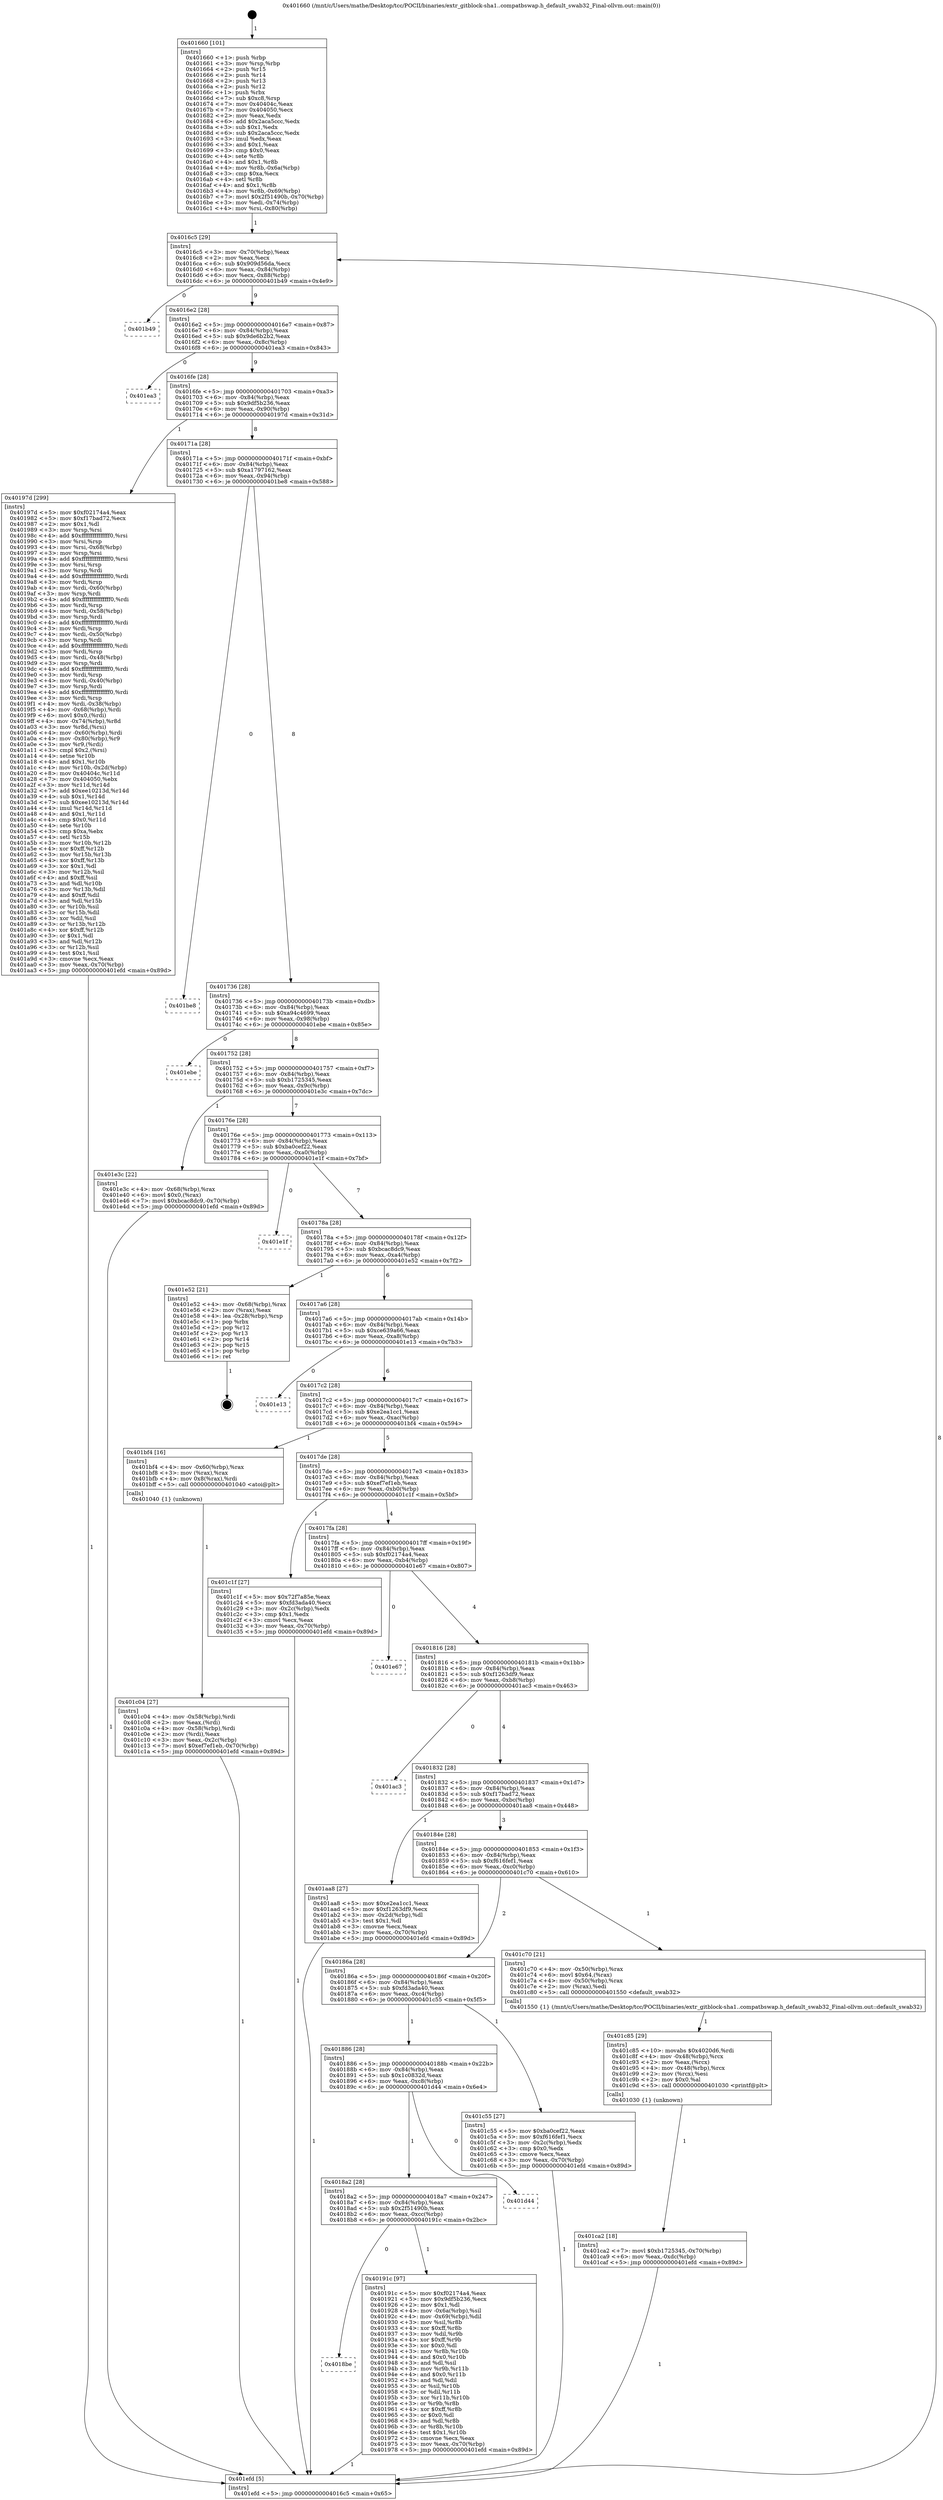 digraph "0x401660" {
  label = "0x401660 (/mnt/c/Users/mathe/Desktop/tcc/POCII/binaries/extr_gitblock-sha1..compatbswap.h_default_swab32_Final-ollvm.out::main(0))"
  labelloc = "t"
  node[shape=record]

  Entry [label="",width=0.3,height=0.3,shape=circle,fillcolor=black,style=filled]
  "0x4016c5" [label="{
     0x4016c5 [29]\l
     | [instrs]\l
     &nbsp;&nbsp;0x4016c5 \<+3\>: mov -0x70(%rbp),%eax\l
     &nbsp;&nbsp;0x4016c8 \<+2\>: mov %eax,%ecx\l
     &nbsp;&nbsp;0x4016ca \<+6\>: sub $0x909d56da,%ecx\l
     &nbsp;&nbsp;0x4016d0 \<+6\>: mov %eax,-0x84(%rbp)\l
     &nbsp;&nbsp;0x4016d6 \<+6\>: mov %ecx,-0x88(%rbp)\l
     &nbsp;&nbsp;0x4016dc \<+6\>: je 0000000000401b49 \<main+0x4e9\>\l
  }"]
  "0x401b49" [label="{
     0x401b49\l
  }", style=dashed]
  "0x4016e2" [label="{
     0x4016e2 [28]\l
     | [instrs]\l
     &nbsp;&nbsp;0x4016e2 \<+5\>: jmp 00000000004016e7 \<main+0x87\>\l
     &nbsp;&nbsp;0x4016e7 \<+6\>: mov -0x84(%rbp),%eax\l
     &nbsp;&nbsp;0x4016ed \<+5\>: sub $0x9de6b2b2,%eax\l
     &nbsp;&nbsp;0x4016f2 \<+6\>: mov %eax,-0x8c(%rbp)\l
     &nbsp;&nbsp;0x4016f8 \<+6\>: je 0000000000401ea3 \<main+0x843\>\l
  }"]
  Exit [label="",width=0.3,height=0.3,shape=circle,fillcolor=black,style=filled,peripheries=2]
  "0x401ea3" [label="{
     0x401ea3\l
  }", style=dashed]
  "0x4016fe" [label="{
     0x4016fe [28]\l
     | [instrs]\l
     &nbsp;&nbsp;0x4016fe \<+5\>: jmp 0000000000401703 \<main+0xa3\>\l
     &nbsp;&nbsp;0x401703 \<+6\>: mov -0x84(%rbp),%eax\l
     &nbsp;&nbsp;0x401709 \<+5\>: sub $0x9df5b236,%eax\l
     &nbsp;&nbsp;0x40170e \<+6\>: mov %eax,-0x90(%rbp)\l
     &nbsp;&nbsp;0x401714 \<+6\>: je 000000000040197d \<main+0x31d\>\l
  }"]
  "0x401ca2" [label="{
     0x401ca2 [18]\l
     | [instrs]\l
     &nbsp;&nbsp;0x401ca2 \<+7\>: movl $0xb1725345,-0x70(%rbp)\l
     &nbsp;&nbsp;0x401ca9 \<+6\>: mov %eax,-0xdc(%rbp)\l
     &nbsp;&nbsp;0x401caf \<+5\>: jmp 0000000000401efd \<main+0x89d\>\l
  }"]
  "0x40197d" [label="{
     0x40197d [299]\l
     | [instrs]\l
     &nbsp;&nbsp;0x40197d \<+5\>: mov $0xf02174a4,%eax\l
     &nbsp;&nbsp;0x401982 \<+5\>: mov $0xf17bad72,%ecx\l
     &nbsp;&nbsp;0x401987 \<+2\>: mov $0x1,%dl\l
     &nbsp;&nbsp;0x401989 \<+3\>: mov %rsp,%rsi\l
     &nbsp;&nbsp;0x40198c \<+4\>: add $0xfffffffffffffff0,%rsi\l
     &nbsp;&nbsp;0x401990 \<+3\>: mov %rsi,%rsp\l
     &nbsp;&nbsp;0x401993 \<+4\>: mov %rsi,-0x68(%rbp)\l
     &nbsp;&nbsp;0x401997 \<+3\>: mov %rsp,%rsi\l
     &nbsp;&nbsp;0x40199a \<+4\>: add $0xfffffffffffffff0,%rsi\l
     &nbsp;&nbsp;0x40199e \<+3\>: mov %rsi,%rsp\l
     &nbsp;&nbsp;0x4019a1 \<+3\>: mov %rsp,%rdi\l
     &nbsp;&nbsp;0x4019a4 \<+4\>: add $0xfffffffffffffff0,%rdi\l
     &nbsp;&nbsp;0x4019a8 \<+3\>: mov %rdi,%rsp\l
     &nbsp;&nbsp;0x4019ab \<+4\>: mov %rdi,-0x60(%rbp)\l
     &nbsp;&nbsp;0x4019af \<+3\>: mov %rsp,%rdi\l
     &nbsp;&nbsp;0x4019b2 \<+4\>: add $0xfffffffffffffff0,%rdi\l
     &nbsp;&nbsp;0x4019b6 \<+3\>: mov %rdi,%rsp\l
     &nbsp;&nbsp;0x4019b9 \<+4\>: mov %rdi,-0x58(%rbp)\l
     &nbsp;&nbsp;0x4019bd \<+3\>: mov %rsp,%rdi\l
     &nbsp;&nbsp;0x4019c0 \<+4\>: add $0xfffffffffffffff0,%rdi\l
     &nbsp;&nbsp;0x4019c4 \<+3\>: mov %rdi,%rsp\l
     &nbsp;&nbsp;0x4019c7 \<+4\>: mov %rdi,-0x50(%rbp)\l
     &nbsp;&nbsp;0x4019cb \<+3\>: mov %rsp,%rdi\l
     &nbsp;&nbsp;0x4019ce \<+4\>: add $0xfffffffffffffff0,%rdi\l
     &nbsp;&nbsp;0x4019d2 \<+3\>: mov %rdi,%rsp\l
     &nbsp;&nbsp;0x4019d5 \<+4\>: mov %rdi,-0x48(%rbp)\l
     &nbsp;&nbsp;0x4019d9 \<+3\>: mov %rsp,%rdi\l
     &nbsp;&nbsp;0x4019dc \<+4\>: add $0xfffffffffffffff0,%rdi\l
     &nbsp;&nbsp;0x4019e0 \<+3\>: mov %rdi,%rsp\l
     &nbsp;&nbsp;0x4019e3 \<+4\>: mov %rdi,-0x40(%rbp)\l
     &nbsp;&nbsp;0x4019e7 \<+3\>: mov %rsp,%rdi\l
     &nbsp;&nbsp;0x4019ea \<+4\>: add $0xfffffffffffffff0,%rdi\l
     &nbsp;&nbsp;0x4019ee \<+3\>: mov %rdi,%rsp\l
     &nbsp;&nbsp;0x4019f1 \<+4\>: mov %rdi,-0x38(%rbp)\l
     &nbsp;&nbsp;0x4019f5 \<+4\>: mov -0x68(%rbp),%rdi\l
     &nbsp;&nbsp;0x4019f9 \<+6\>: movl $0x0,(%rdi)\l
     &nbsp;&nbsp;0x4019ff \<+4\>: mov -0x74(%rbp),%r8d\l
     &nbsp;&nbsp;0x401a03 \<+3\>: mov %r8d,(%rsi)\l
     &nbsp;&nbsp;0x401a06 \<+4\>: mov -0x60(%rbp),%rdi\l
     &nbsp;&nbsp;0x401a0a \<+4\>: mov -0x80(%rbp),%r9\l
     &nbsp;&nbsp;0x401a0e \<+3\>: mov %r9,(%rdi)\l
     &nbsp;&nbsp;0x401a11 \<+3\>: cmpl $0x2,(%rsi)\l
     &nbsp;&nbsp;0x401a14 \<+4\>: setne %r10b\l
     &nbsp;&nbsp;0x401a18 \<+4\>: and $0x1,%r10b\l
     &nbsp;&nbsp;0x401a1c \<+4\>: mov %r10b,-0x2d(%rbp)\l
     &nbsp;&nbsp;0x401a20 \<+8\>: mov 0x40404c,%r11d\l
     &nbsp;&nbsp;0x401a28 \<+7\>: mov 0x404050,%ebx\l
     &nbsp;&nbsp;0x401a2f \<+3\>: mov %r11d,%r14d\l
     &nbsp;&nbsp;0x401a32 \<+7\>: add $0xee10213d,%r14d\l
     &nbsp;&nbsp;0x401a39 \<+4\>: sub $0x1,%r14d\l
     &nbsp;&nbsp;0x401a3d \<+7\>: sub $0xee10213d,%r14d\l
     &nbsp;&nbsp;0x401a44 \<+4\>: imul %r14d,%r11d\l
     &nbsp;&nbsp;0x401a48 \<+4\>: and $0x1,%r11d\l
     &nbsp;&nbsp;0x401a4c \<+4\>: cmp $0x0,%r11d\l
     &nbsp;&nbsp;0x401a50 \<+4\>: sete %r10b\l
     &nbsp;&nbsp;0x401a54 \<+3\>: cmp $0xa,%ebx\l
     &nbsp;&nbsp;0x401a57 \<+4\>: setl %r15b\l
     &nbsp;&nbsp;0x401a5b \<+3\>: mov %r10b,%r12b\l
     &nbsp;&nbsp;0x401a5e \<+4\>: xor $0xff,%r12b\l
     &nbsp;&nbsp;0x401a62 \<+3\>: mov %r15b,%r13b\l
     &nbsp;&nbsp;0x401a65 \<+4\>: xor $0xff,%r13b\l
     &nbsp;&nbsp;0x401a69 \<+3\>: xor $0x1,%dl\l
     &nbsp;&nbsp;0x401a6c \<+3\>: mov %r12b,%sil\l
     &nbsp;&nbsp;0x401a6f \<+4\>: and $0xff,%sil\l
     &nbsp;&nbsp;0x401a73 \<+3\>: and %dl,%r10b\l
     &nbsp;&nbsp;0x401a76 \<+3\>: mov %r13b,%dil\l
     &nbsp;&nbsp;0x401a79 \<+4\>: and $0xff,%dil\l
     &nbsp;&nbsp;0x401a7d \<+3\>: and %dl,%r15b\l
     &nbsp;&nbsp;0x401a80 \<+3\>: or %r10b,%sil\l
     &nbsp;&nbsp;0x401a83 \<+3\>: or %r15b,%dil\l
     &nbsp;&nbsp;0x401a86 \<+3\>: xor %dil,%sil\l
     &nbsp;&nbsp;0x401a89 \<+3\>: or %r13b,%r12b\l
     &nbsp;&nbsp;0x401a8c \<+4\>: xor $0xff,%r12b\l
     &nbsp;&nbsp;0x401a90 \<+3\>: or $0x1,%dl\l
     &nbsp;&nbsp;0x401a93 \<+3\>: and %dl,%r12b\l
     &nbsp;&nbsp;0x401a96 \<+3\>: or %r12b,%sil\l
     &nbsp;&nbsp;0x401a99 \<+4\>: test $0x1,%sil\l
     &nbsp;&nbsp;0x401a9d \<+3\>: cmovne %ecx,%eax\l
     &nbsp;&nbsp;0x401aa0 \<+3\>: mov %eax,-0x70(%rbp)\l
     &nbsp;&nbsp;0x401aa3 \<+5\>: jmp 0000000000401efd \<main+0x89d\>\l
  }"]
  "0x40171a" [label="{
     0x40171a [28]\l
     | [instrs]\l
     &nbsp;&nbsp;0x40171a \<+5\>: jmp 000000000040171f \<main+0xbf\>\l
     &nbsp;&nbsp;0x40171f \<+6\>: mov -0x84(%rbp),%eax\l
     &nbsp;&nbsp;0x401725 \<+5\>: sub $0xa1797162,%eax\l
     &nbsp;&nbsp;0x40172a \<+6\>: mov %eax,-0x94(%rbp)\l
     &nbsp;&nbsp;0x401730 \<+6\>: je 0000000000401be8 \<main+0x588\>\l
  }"]
  "0x401c85" [label="{
     0x401c85 [29]\l
     | [instrs]\l
     &nbsp;&nbsp;0x401c85 \<+10\>: movabs $0x4020d6,%rdi\l
     &nbsp;&nbsp;0x401c8f \<+4\>: mov -0x48(%rbp),%rcx\l
     &nbsp;&nbsp;0x401c93 \<+2\>: mov %eax,(%rcx)\l
     &nbsp;&nbsp;0x401c95 \<+4\>: mov -0x48(%rbp),%rcx\l
     &nbsp;&nbsp;0x401c99 \<+2\>: mov (%rcx),%esi\l
     &nbsp;&nbsp;0x401c9b \<+2\>: mov $0x0,%al\l
     &nbsp;&nbsp;0x401c9d \<+5\>: call 0000000000401030 \<printf@plt\>\l
     | [calls]\l
     &nbsp;&nbsp;0x401030 \{1\} (unknown)\l
  }"]
  "0x401be8" [label="{
     0x401be8\l
  }", style=dashed]
  "0x401736" [label="{
     0x401736 [28]\l
     | [instrs]\l
     &nbsp;&nbsp;0x401736 \<+5\>: jmp 000000000040173b \<main+0xdb\>\l
     &nbsp;&nbsp;0x40173b \<+6\>: mov -0x84(%rbp),%eax\l
     &nbsp;&nbsp;0x401741 \<+5\>: sub $0xa94c4699,%eax\l
     &nbsp;&nbsp;0x401746 \<+6\>: mov %eax,-0x98(%rbp)\l
     &nbsp;&nbsp;0x40174c \<+6\>: je 0000000000401ebe \<main+0x85e\>\l
  }"]
  "0x401c04" [label="{
     0x401c04 [27]\l
     | [instrs]\l
     &nbsp;&nbsp;0x401c04 \<+4\>: mov -0x58(%rbp),%rdi\l
     &nbsp;&nbsp;0x401c08 \<+2\>: mov %eax,(%rdi)\l
     &nbsp;&nbsp;0x401c0a \<+4\>: mov -0x58(%rbp),%rdi\l
     &nbsp;&nbsp;0x401c0e \<+2\>: mov (%rdi),%eax\l
     &nbsp;&nbsp;0x401c10 \<+3\>: mov %eax,-0x2c(%rbp)\l
     &nbsp;&nbsp;0x401c13 \<+7\>: movl $0xef7ef1eb,-0x70(%rbp)\l
     &nbsp;&nbsp;0x401c1a \<+5\>: jmp 0000000000401efd \<main+0x89d\>\l
  }"]
  "0x401ebe" [label="{
     0x401ebe\l
  }", style=dashed]
  "0x401752" [label="{
     0x401752 [28]\l
     | [instrs]\l
     &nbsp;&nbsp;0x401752 \<+5\>: jmp 0000000000401757 \<main+0xf7\>\l
     &nbsp;&nbsp;0x401757 \<+6\>: mov -0x84(%rbp),%eax\l
     &nbsp;&nbsp;0x40175d \<+5\>: sub $0xb1725345,%eax\l
     &nbsp;&nbsp;0x401762 \<+6\>: mov %eax,-0x9c(%rbp)\l
     &nbsp;&nbsp;0x401768 \<+6\>: je 0000000000401e3c \<main+0x7dc\>\l
  }"]
  "0x401660" [label="{
     0x401660 [101]\l
     | [instrs]\l
     &nbsp;&nbsp;0x401660 \<+1\>: push %rbp\l
     &nbsp;&nbsp;0x401661 \<+3\>: mov %rsp,%rbp\l
     &nbsp;&nbsp;0x401664 \<+2\>: push %r15\l
     &nbsp;&nbsp;0x401666 \<+2\>: push %r14\l
     &nbsp;&nbsp;0x401668 \<+2\>: push %r13\l
     &nbsp;&nbsp;0x40166a \<+2\>: push %r12\l
     &nbsp;&nbsp;0x40166c \<+1\>: push %rbx\l
     &nbsp;&nbsp;0x40166d \<+7\>: sub $0xc8,%rsp\l
     &nbsp;&nbsp;0x401674 \<+7\>: mov 0x40404c,%eax\l
     &nbsp;&nbsp;0x40167b \<+7\>: mov 0x404050,%ecx\l
     &nbsp;&nbsp;0x401682 \<+2\>: mov %eax,%edx\l
     &nbsp;&nbsp;0x401684 \<+6\>: add $0x2aca5ccc,%edx\l
     &nbsp;&nbsp;0x40168a \<+3\>: sub $0x1,%edx\l
     &nbsp;&nbsp;0x40168d \<+6\>: sub $0x2aca5ccc,%edx\l
     &nbsp;&nbsp;0x401693 \<+3\>: imul %edx,%eax\l
     &nbsp;&nbsp;0x401696 \<+3\>: and $0x1,%eax\l
     &nbsp;&nbsp;0x401699 \<+3\>: cmp $0x0,%eax\l
     &nbsp;&nbsp;0x40169c \<+4\>: sete %r8b\l
     &nbsp;&nbsp;0x4016a0 \<+4\>: and $0x1,%r8b\l
     &nbsp;&nbsp;0x4016a4 \<+4\>: mov %r8b,-0x6a(%rbp)\l
     &nbsp;&nbsp;0x4016a8 \<+3\>: cmp $0xa,%ecx\l
     &nbsp;&nbsp;0x4016ab \<+4\>: setl %r8b\l
     &nbsp;&nbsp;0x4016af \<+4\>: and $0x1,%r8b\l
     &nbsp;&nbsp;0x4016b3 \<+4\>: mov %r8b,-0x69(%rbp)\l
     &nbsp;&nbsp;0x4016b7 \<+7\>: movl $0x2f51490b,-0x70(%rbp)\l
     &nbsp;&nbsp;0x4016be \<+3\>: mov %edi,-0x74(%rbp)\l
     &nbsp;&nbsp;0x4016c1 \<+4\>: mov %rsi,-0x80(%rbp)\l
  }"]
  "0x401e3c" [label="{
     0x401e3c [22]\l
     | [instrs]\l
     &nbsp;&nbsp;0x401e3c \<+4\>: mov -0x68(%rbp),%rax\l
     &nbsp;&nbsp;0x401e40 \<+6\>: movl $0x0,(%rax)\l
     &nbsp;&nbsp;0x401e46 \<+7\>: movl $0xbcac8dc9,-0x70(%rbp)\l
     &nbsp;&nbsp;0x401e4d \<+5\>: jmp 0000000000401efd \<main+0x89d\>\l
  }"]
  "0x40176e" [label="{
     0x40176e [28]\l
     | [instrs]\l
     &nbsp;&nbsp;0x40176e \<+5\>: jmp 0000000000401773 \<main+0x113\>\l
     &nbsp;&nbsp;0x401773 \<+6\>: mov -0x84(%rbp),%eax\l
     &nbsp;&nbsp;0x401779 \<+5\>: sub $0xba0cef22,%eax\l
     &nbsp;&nbsp;0x40177e \<+6\>: mov %eax,-0xa0(%rbp)\l
     &nbsp;&nbsp;0x401784 \<+6\>: je 0000000000401e1f \<main+0x7bf\>\l
  }"]
  "0x401efd" [label="{
     0x401efd [5]\l
     | [instrs]\l
     &nbsp;&nbsp;0x401efd \<+5\>: jmp 00000000004016c5 \<main+0x65\>\l
  }"]
  "0x401e1f" [label="{
     0x401e1f\l
  }", style=dashed]
  "0x40178a" [label="{
     0x40178a [28]\l
     | [instrs]\l
     &nbsp;&nbsp;0x40178a \<+5\>: jmp 000000000040178f \<main+0x12f\>\l
     &nbsp;&nbsp;0x40178f \<+6\>: mov -0x84(%rbp),%eax\l
     &nbsp;&nbsp;0x401795 \<+5\>: sub $0xbcac8dc9,%eax\l
     &nbsp;&nbsp;0x40179a \<+6\>: mov %eax,-0xa4(%rbp)\l
     &nbsp;&nbsp;0x4017a0 \<+6\>: je 0000000000401e52 \<main+0x7f2\>\l
  }"]
  "0x4018be" [label="{
     0x4018be\l
  }", style=dashed]
  "0x401e52" [label="{
     0x401e52 [21]\l
     | [instrs]\l
     &nbsp;&nbsp;0x401e52 \<+4\>: mov -0x68(%rbp),%rax\l
     &nbsp;&nbsp;0x401e56 \<+2\>: mov (%rax),%eax\l
     &nbsp;&nbsp;0x401e58 \<+4\>: lea -0x28(%rbp),%rsp\l
     &nbsp;&nbsp;0x401e5c \<+1\>: pop %rbx\l
     &nbsp;&nbsp;0x401e5d \<+2\>: pop %r12\l
     &nbsp;&nbsp;0x401e5f \<+2\>: pop %r13\l
     &nbsp;&nbsp;0x401e61 \<+2\>: pop %r14\l
     &nbsp;&nbsp;0x401e63 \<+2\>: pop %r15\l
     &nbsp;&nbsp;0x401e65 \<+1\>: pop %rbp\l
     &nbsp;&nbsp;0x401e66 \<+1\>: ret\l
  }"]
  "0x4017a6" [label="{
     0x4017a6 [28]\l
     | [instrs]\l
     &nbsp;&nbsp;0x4017a6 \<+5\>: jmp 00000000004017ab \<main+0x14b\>\l
     &nbsp;&nbsp;0x4017ab \<+6\>: mov -0x84(%rbp),%eax\l
     &nbsp;&nbsp;0x4017b1 \<+5\>: sub $0xce639a66,%eax\l
     &nbsp;&nbsp;0x4017b6 \<+6\>: mov %eax,-0xa8(%rbp)\l
     &nbsp;&nbsp;0x4017bc \<+6\>: je 0000000000401e13 \<main+0x7b3\>\l
  }"]
  "0x40191c" [label="{
     0x40191c [97]\l
     | [instrs]\l
     &nbsp;&nbsp;0x40191c \<+5\>: mov $0xf02174a4,%eax\l
     &nbsp;&nbsp;0x401921 \<+5\>: mov $0x9df5b236,%ecx\l
     &nbsp;&nbsp;0x401926 \<+2\>: mov $0x1,%dl\l
     &nbsp;&nbsp;0x401928 \<+4\>: mov -0x6a(%rbp),%sil\l
     &nbsp;&nbsp;0x40192c \<+4\>: mov -0x69(%rbp),%dil\l
     &nbsp;&nbsp;0x401930 \<+3\>: mov %sil,%r8b\l
     &nbsp;&nbsp;0x401933 \<+4\>: xor $0xff,%r8b\l
     &nbsp;&nbsp;0x401937 \<+3\>: mov %dil,%r9b\l
     &nbsp;&nbsp;0x40193a \<+4\>: xor $0xff,%r9b\l
     &nbsp;&nbsp;0x40193e \<+3\>: xor $0x0,%dl\l
     &nbsp;&nbsp;0x401941 \<+3\>: mov %r8b,%r10b\l
     &nbsp;&nbsp;0x401944 \<+4\>: and $0x0,%r10b\l
     &nbsp;&nbsp;0x401948 \<+3\>: and %dl,%sil\l
     &nbsp;&nbsp;0x40194b \<+3\>: mov %r9b,%r11b\l
     &nbsp;&nbsp;0x40194e \<+4\>: and $0x0,%r11b\l
     &nbsp;&nbsp;0x401952 \<+3\>: and %dl,%dil\l
     &nbsp;&nbsp;0x401955 \<+3\>: or %sil,%r10b\l
     &nbsp;&nbsp;0x401958 \<+3\>: or %dil,%r11b\l
     &nbsp;&nbsp;0x40195b \<+3\>: xor %r11b,%r10b\l
     &nbsp;&nbsp;0x40195e \<+3\>: or %r9b,%r8b\l
     &nbsp;&nbsp;0x401961 \<+4\>: xor $0xff,%r8b\l
     &nbsp;&nbsp;0x401965 \<+3\>: or $0x0,%dl\l
     &nbsp;&nbsp;0x401968 \<+3\>: and %dl,%r8b\l
     &nbsp;&nbsp;0x40196b \<+3\>: or %r8b,%r10b\l
     &nbsp;&nbsp;0x40196e \<+4\>: test $0x1,%r10b\l
     &nbsp;&nbsp;0x401972 \<+3\>: cmovne %ecx,%eax\l
     &nbsp;&nbsp;0x401975 \<+3\>: mov %eax,-0x70(%rbp)\l
     &nbsp;&nbsp;0x401978 \<+5\>: jmp 0000000000401efd \<main+0x89d\>\l
  }"]
  "0x401e13" [label="{
     0x401e13\l
  }", style=dashed]
  "0x4017c2" [label="{
     0x4017c2 [28]\l
     | [instrs]\l
     &nbsp;&nbsp;0x4017c2 \<+5\>: jmp 00000000004017c7 \<main+0x167\>\l
     &nbsp;&nbsp;0x4017c7 \<+6\>: mov -0x84(%rbp),%eax\l
     &nbsp;&nbsp;0x4017cd \<+5\>: sub $0xe2ea1cc1,%eax\l
     &nbsp;&nbsp;0x4017d2 \<+6\>: mov %eax,-0xac(%rbp)\l
     &nbsp;&nbsp;0x4017d8 \<+6\>: je 0000000000401bf4 \<main+0x594\>\l
  }"]
  "0x4018a2" [label="{
     0x4018a2 [28]\l
     | [instrs]\l
     &nbsp;&nbsp;0x4018a2 \<+5\>: jmp 00000000004018a7 \<main+0x247\>\l
     &nbsp;&nbsp;0x4018a7 \<+6\>: mov -0x84(%rbp),%eax\l
     &nbsp;&nbsp;0x4018ad \<+5\>: sub $0x2f51490b,%eax\l
     &nbsp;&nbsp;0x4018b2 \<+6\>: mov %eax,-0xcc(%rbp)\l
     &nbsp;&nbsp;0x4018b8 \<+6\>: je 000000000040191c \<main+0x2bc\>\l
  }"]
  "0x401bf4" [label="{
     0x401bf4 [16]\l
     | [instrs]\l
     &nbsp;&nbsp;0x401bf4 \<+4\>: mov -0x60(%rbp),%rax\l
     &nbsp;&nbsp;0x401bf8 \<+3\>: mov (%rax),%rax\l
     &nbsp;&nbsp;0x401bfb \<+4\>: mov 0x8(%rax),%rdi\l
     &nbsp;&nbsp;0x401bff \<+5\>: call 0000000000401040 \<atoi@plt\>\l
     | [calls]\l
     &nbsp;&nbsp;0x401040 \{1\} (unknown)\l
  }"]
  "0x4017de" [label="{
     0x4017de [28]\l
     | [instrs]\l
     &nbsp;&nbsp;0x4017de \<+5\>: jmp 00000000004017e3 \<main+0x183\>\l
     &nbsp;&nbsp;0x4017e3 \<+6\>: mov -0x84(%rbp),%eax\l
     &nbsp;&nbsp;0x4017e9 \<+5\>: sub $0xef7ef1eb,%eax\l
     &nbsp;&nbsp;0x4017ee \<+6\>: mov %eax,-0xb0(%rbp)\l
     &nbsp;&nbsp;0x4017f4 \<+6\>: je 0000000000401c1f \<main+0x5bf\>\l
  }"]
  "0x401d44" [label="{
     0x401d44\l
  }", style=dashed]
  "0x401c1f" [label="{
     0x401c1f [27]\l
     | [instrs]\l
     &nbsp;&nbsp;0x401c1f \<+5\>: mov $0x72f7a85e,%eax\l
     &nbsp;&nbsp;0x401c24 \<+5\>: mov $0xfd3ada40,%ecx\l
     &nbsp;&nbsp;0x401c29 \<+3\>: mov -0x2c(%rbp),%edx\l
     &nbsp;&nbsp;0x401c2c \<+3\>: cmp $0x1,%edx\l
     &nbsp;&nbsp;0x401c2f \<+3\>: cmovl %ecx,%eax\l
     &nbsp;&nbsp;0x401c32 \<+3\>: mov %eax,-0x70(%rbp)\l
     &nbsp;&nbsp;0x401c35 \<+5\>: jmp 0000000000401efd \<main+0x89d\>\l
  }"]
  "0x4017fa" [label="{
     0x4017fa [28]\l
     | [instrs]\l
     &nbsp;&nbsp;0x4017fa \<+5\>: jmp 00000000004017ff \<main+0x19f\>\l
     &nbsp;&nbsp;0x4017ff \<+6\>: mov -0x84(%rbp),%eax\l
     &nbsp;&nbsp;0x401805 \<+5\>: sub $0xf02174a4,%eax\l
     &nbsp;&nbsp;0x40180a \<+6\>: mov %eax,-0xb4(%rbp)\l
     &nbsp;&nbsp;0x401810 \<+6\>: je 0000000000401e67 \<main+0x807\>\l
  }"]
  "0x401886" [label="{
     0x401886 [28]\l
     | [instrs]\l
     &nbsp;&nbsp;0x401886 \<+5\>: jmp 000000000040188b \<main+0x22b\>\l
     &nbsp;&nbsp;0x40188b \<+6\>: mov -0x84(%rbp),%eax\l
     &nbsp;&nbsp;0x401891 \<+5\>: sub $0x1c0832d,%eax\l
     &nbsp;&nbsp;0x401896 \<+6\>: mov %eax,-0xc8(%rbp)\l
     &nbsp;&nbsp;0x40189c \<+6\>: je 0000000000401d44 \<main+0x6e4\>\l
  }"]
  "0x401e67" [label="{
     0x401e67\l
  }", style=dashed]
  "0x401816" [label="{
     0x401816 [28]\l
     | [instrs]\l
     &nbsp;&nbsp;0x401816 \<+5\>: jmp 000000000040181b \<main+0x1bb\>\l
     &nbsp;&nbsp;0x40181b \<+6\>: mov -0x84(%rbp),%eax\l
     &nbsp;&nbsp;0x401821 \<+5\>: sub $0xf1263df9,%eax\l
     &nbsp;&nbsp;0x401826 \<+6\>: mov %eax,-0xb8(%rbp)\l
     &nbsp;&nbsp;0x40182c \<+6\>: je 0000000000401ac3 \<main+0x463\>\l
  }"]
  "0x401c55" [label="{
     0x401c55 [27]\l
     | [instrs]\l
     &nbsp;&nbsp;0x401c55 \<+5\>: mov $0xba0cef22,%eax\l
     &nbsp;&nbsp;0x401c5a \<+5\>: mov $0xf616fef1,%ecx\l
     &nbsp;&nbsp;0x401c5f \<+3\>: mov -0x2c(%rbp),%edx\l
     &nbsp;&nbsp;0x401c62 \<+3\>: cmp $0x0,%edx\l
     &nbsp;&nbsp;0x401c65 \<+3\>: cmove %ecx,%eax\l
     &nbsp;&nbsp;0x401c68 \<+3\>: mov %eax,-0x70(%rbp)\l
     &nbsp;&nbsp;0x401c6b \<+5\>: jmp 0000000000401efd \<main+0x89d\>\l
  }"]
  "0x401ac3" [label="{
     0x401ac3\l
  }", style=dashed]
  "0x401832" [label="{
     0x401832 [28]\l
     | [instrs]\l
     &nbsp;&nbsp;0x401832 \<+5\>: jmp 0000000000401837 \<main+0x1d7\>\l
     &nbsp;&nbsp;0x401837 \<+6\>: mov -0x84(%rbp),%eax\l
     &nbsp;&nbsp;0x40183d \<+5\>: sub $0xf17bad72,%eax\l
     &nbsp;&nbsp;0x401842 \<+6\>: mov %eax,-0xbc(%rbp)\l
     &nbsp;&nbsp;0x401848 \<+6\>: je 0000000000401aa8 \<main+0x448\>\l
  }"]
  "0x40186a" [label="{
     0x40186a [28]\l
     | [instrs]\l
     &nbsp;&nbsp;0x40186a \<+5\>: jmp 000000000040186f \<main+0x20f\>\l
     &nbsp;&nbsp;0x40186f \<+6\>: mov -0x84(%rbp),%eax\l
     &nbsp;&nbsp;0x401875 \<+5\>: sub $0xfd3ada40,%eax\l
     &nbsp;&nbsp;0x40187a \<+6\>: mov %eax,-0xc4(%rbp)\l
     &nbsp;&nbsp;0x401880 \<+6\>: je 0000000000401c55 \<main+0x5f5\>\l
  }"]
  "0x401aa8" [label="{
     0x401aa8 [27]\l
     | [instrs]\l
     &nbsp;&nbsp;0x401aa8 \<+5\>: mov $0xe2ea1cc1,%eax\l
     &nbsp;&nbsp;0x401aad \<+5\>: mov $0xf1263df9,%ecx\l
     &nbsp;&nbsp;0x401ab2 \<+3\>: mov -0x2d(%rbp),%dl\l
     &nbsp;&nbsp;0x401ab5 \<+3\>: test $0x1,%dl\l
     &nbsp;&nbsp;0x401ab8 \<+3\>: cmovne %ecx,%eax\l
     &nbsp;&nbsp;0x401abb \<+3\>: mov %eax,-0x70(%rbp)\l
     &nbsp;&nbsp;0x401abe \<+5\>: jmp 0000000000401efd \<main+0x89d\>\l
  }"]
  "0x40184e" [label="{
     0x40184e [28]\l
     | [instrs]\l
     &nbsp;&nbsp;0x40184e \<+5\>: jmp 0000000000401853 \<main+0x1f3\>\l
     &nbsp;&nbsp;0x401853 \<+6\>: mov -0x84(%rbp),%eax\l
     &nbsp;&nbsp;0x401859 \<+5\>: sub $0xf616fef1,%eax\l
     &nbsp;&nbsp;0x40185e \<+6\>: mov %eax,-0xc0(%rbp)\l
     &nbsp;&nbsp;0x401864 \<+6\>: je 0000000000401c70 \<main+0x610\>\l
  }"]
  "0x401c70" [label="{
     0x401c70 [21]\l
     | [instrs]\l
     &nbsp;&nbsp;0x401c70 \<+4\>: mov -0x50(%rbp),%rax\l
     &nbsp;&nbsp;0x401c74 \<+6\>: movl $0x64,(%rax)\l
     &nbsp;&nbsp;0x401c7a \<+4\>: mov -0x50(%rbp),%rax\l
     &nbsp;&nbsp;0x401c7e \<+2\>: mov (%rax),%edi\l
     &nbsp;&nbsp;0x401c80 \<+5\>: call 0000000000401550 \<default_swab32\>\l
     | [calls]\l
     &nbsp;&nbsp;0x401550 \{1\} (/mnt/c/Users/mathe/Desktop/tcc/POCII/binaries/extr_gitblock-sha1..compatbswap.h_default_swab32_Final-ollvm.out::default_swab32)\l
  }"]
  Entry -> "0x401660" [label=" 1"]
  "0x4016c5" -> "0x401b49" [label=" 0"]
  "0x4016c5" -> "0x4016e2" [label=" 9"]
  "0x401e52" -> Exit [label=" 1"]
  "0x4016e2" -> "0x401ea3" [label=" 0"]
  "0x4016e2" -> "0x4016fe" [label=" 9"]
  "0x401e3c" -> "0x401efd" [label=" 1"]
  "0x4016fe" -> "0x40197d" [label=" 1"]
  "0x4016fe" -> "0x40171a" [label=" 8"]
  "0x401ca2" -> "0x401efd" [label=" 1"]
  "0x40171a" -> "0x401be8" [label=" 0"]
  "0x40171a" -> "0x401736" [label=" 8"]
  "0x401c85" -> "0x401ca2" [label=" 1"]
  "0x401736" -> "0x401ebe" [label=" 0"]
  "0x401736" -> "0x401752" [label=" 8"]
  "0x401c70" -> "0x401c85" [label=" 1"]
  "0x401752" -> "0x401e3c" [label=" 1"]
  "0x401752" -> "0x40176e" [label=" 7"]
  "0x401c1f" -> "0x401efd" [label=" 1"]
  "0x40176e" -> "0x401e1f" [label=" 0"]
  "0x40176e" -> "0x40178a" [label=" 7"]
  "0x401c04" -> "0x401efd" [label=" 1"]
  "0x40178a" -> "0x401e52" [label=" 1"]
  "0x40178a" -> "0x4017a6" [label=" 6"]
  "0x401bf4" -> "0x401c04" [label=" 1"]
  "0x4017a6" -> "0x401e13" [label=" 0"]
  "0x4017a6" -> "0x4017c2" [label=" 6"]
  "0x401aa8" -> "0x401efd" [label=" 1"]
  "0x4017c2" -> "0x401bf4" [label=" 1"]
  "0x4017c2" -> "0x4017de" [label=" 5"]
  "0x401c55" -> "0x401efd" [label=" 1"]
  "0x4017de" -> "0x401c1f" [label=" 1"]
  "0x4017de" -> "0x4017fa" [label=" 4"]
  "0x401efd" -> "0x4016c5" [label=" 8"]
  "0x4017fa" -> "0x401e67" [label=" 0"]
  "0x4017fa" -> "0x401816" [label=" 4"]
  "0x40191c" -> "0x401efd" [label=" 1"]
  "0x401816" -> "0x401ac3" [label=" 0"]
  "0x401816" -> "0x401832" [label=" 4"]
  "0x4018a2" -> "0x4018be" [label=" 0"]
  "0x401832" -> "0x401aa8" [label=" 1"]
  "0x401832" -> "0x40184e" [label=" 3"]
  "0x40197d" -> "0x401efd" [label=" 1"]
  "0x40184e" -> "0x401c70" [label=" 1"]
  "0x40184e" -> "0x40186a" [label=" 2"]
  "0x4018a2" -> "0x40191c" [label=" 1"]
  "0x40186a" -> "0x401c55" [label=" 1"]
  "0x40186a" -> "0x401886" [label=" 1"]
  "0x401660" -> "0x4016c5" [label=" 1"]
  "0x401886" -> "0x401d44" [label=" 0"]
  "0x401886" -> "0x4018a2" [label=" 1"]
}
